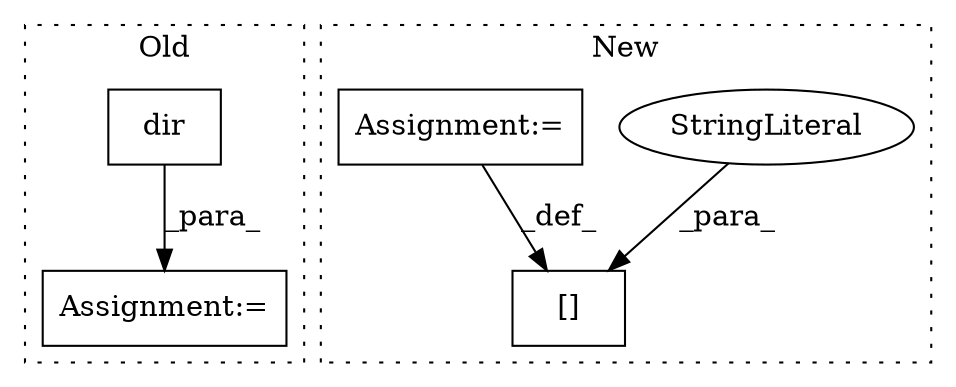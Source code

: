 digraph G {
subgraph cluster0 {
1 [label="dir" a="32" s="1367,1375" l="4,1" shape="box"];
4 [label="Assignment:=" a="7" s="1358" l="83" shape="box"];
label = "Old";
style="dotted";
}
subgraph cluster1 {
2 [label="[]" a="2" s="1412,1430" l="10,1" shape="box"];
3 [label="StringLiteral" a="45" s="1422" l="8" shape="ellipse"];
5 [label="Assignment:=" a="7" s="1431" l="12" shape="box"];
label = "New";
style="dotted";
}
1 -> 4 [label="_para_"];
3 -> 2 [label="_para_"];
5 -> 2 [label="_def_"];
}